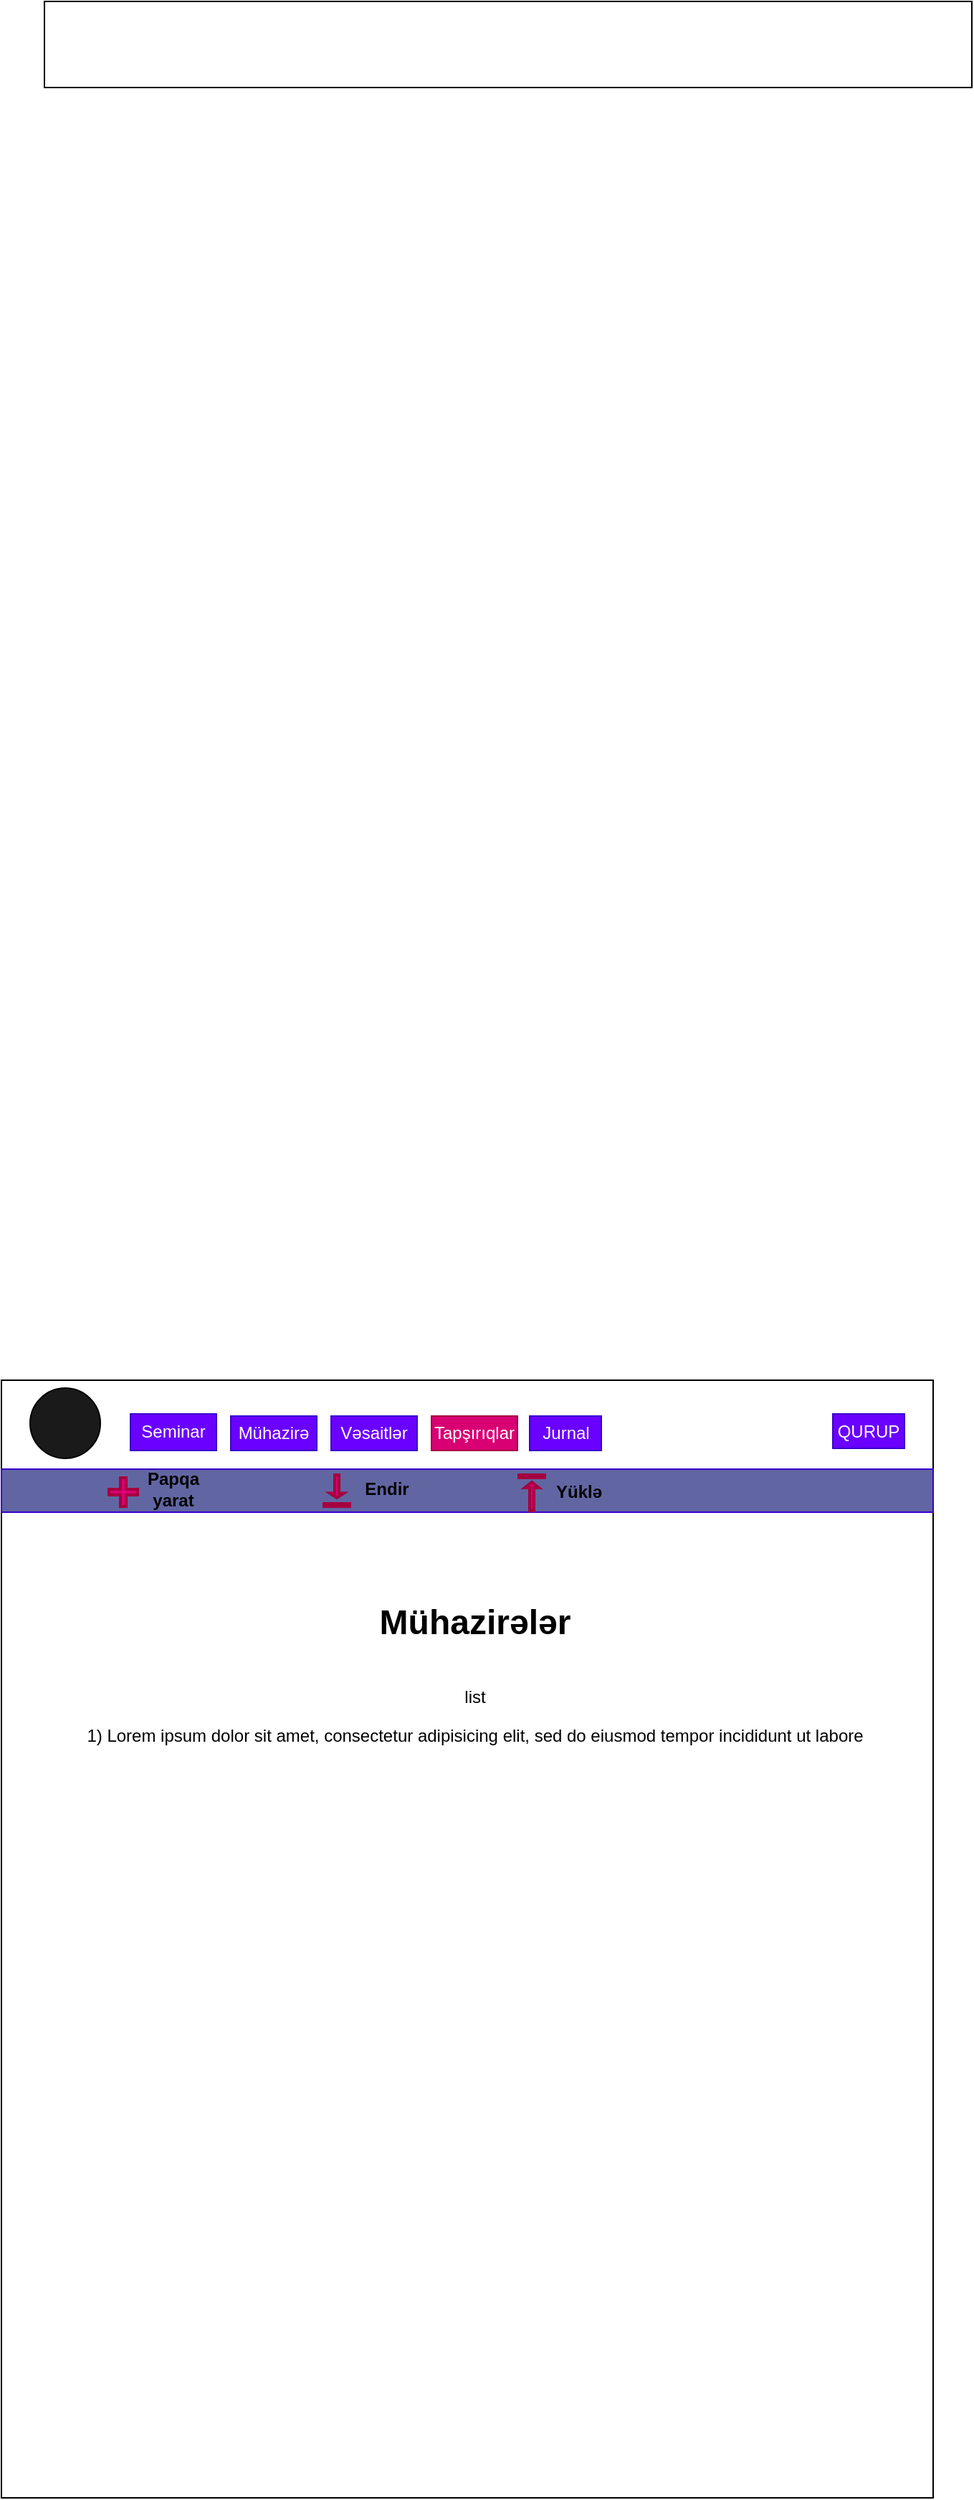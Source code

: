 <mxfile version="13.1.3">
    <diagram id="6hGFLwfOUW9BJ-s0fimq" name="Page-1">
        <mxGraphModel dx="2341" dy="2696" grid="1" gridSize="10" guides="1" tooltips="1" connect="1" arrows="1" fold="1" page="1" pageScale="1" pageWidth="827" pageHeight="1169" math="0" shadow="0">
            <root>
                <mxCell id="0"/>
                <mxCell id="1" parent="0"/>
                <mxCell id="4" value="Help" style="text;html=1;align=center;verticalAlign=middle;whiteSpace=wrap;rounded=0;fontColor=#FFFFFF;" parent="1" vertex="1">
                    <mxGeometry x="-380" y="-1154" width="60" height="30" as="geometry"/>
                </mxCell>
                <mxCell id="8" value="" style="rounded=0;whiteSpace=wrap;html=1;" parent="1" vertex="1">
                    <mxGeometry x="-830" y="-1169" width="650" height="779" as="geometry"/>
                </mxCell>
                <mxCell id="2" value="" style="rounded=0;whiteSpace=wrap;html=1;" parent="1" vertex="1">
                    <mxGeometry x="-800" y="-2130" width="647" height="60" as="geometry"/>
                </mxCell>
                <mxCell id="3" value="" style="ellipse;whiteSpace=wrap;html=1;aspect=fixed;fillColor=#1A1A1A;" parent="1" vertex="1">
                    <mxGeometry x="-810" y="-1163.5" width="49" height="49" as="geometry"/>
                </mxCell>
                <mxCell id="17" value="Seminar" style="text;html=1;strokeColor=#3700CC;fillColor=#6a00ff;align=center;verticalAlign=middle;whiteSpace=wrap;rounded=0;fontColor=#ffffff;" parent="1" vertex="1">
                    <mxGeometry x="-740" y="-1145.5" width="60" height="25.5" as="geometry"/>
                </mxCell>
                <mxCell id="18" value="Mühazirə" style="text;html=1;strokeColor=#3700CC;fillColor=#6a00ff;align=center;verticalAlign=middle;whiteSpace=wrap;rounded=0;fontColor=#ffffff;" parent="1" vertex="1">
                    <mxGeometry x="-670" y="-1144" width="60" height="24" as="geometry"/>
                </mxCell>
                <mxCell id="19" value="Vəsaitlər" style="text;html=1;strokeColor=#3700CC;fillColor=#6a00ff;align=center;verticalAlign=middle;whiteSpace=wrap;rounded=0;fontColor=#ffffff;" parent="1" vertex="1">
                    <mxGeometry x="-600" y="-1144" width="60" height="24" as="geometry"/>
                </mxCell>
                <mxCell id="40" value="Tapşırıqlar" style="text;html=1;strokeColor=#A50040;fillColor=#d80073;align=center;verticalAlign=middle;whiteSpace=wrap;rounded=0;fontColor=#ffffff;" parent="1" vertex="1">
                    <mxGeometry x="-530" y="-1144" width="60" height="24" as="geometry"/>
                </mxCell>
                <mxCell id="41" value="Jurnal" style="text;html=1;strokeColor=#3700CC;fillColor=#6a00ff;align=center;verticalAlign=middle;whiteSpace=wrap;rounded=0;fontColor=#ffffff;" parent="1" vertex="1">
                    <mxGeometry x="-461.5" y="-1144" width="50" height="24" as="geometry"/>
                </mxCell>
                <mxCell id="44" value="QURUP" style="text;html=1;strokeColor=#3700CC;fillColor=#6a00ff;align=center;verticalAlign=middle;whiteSpace=wrap;rounded=0;fontColor=#ffffff;" parent="1" vertex="1">
                    <mxGeometry x="-250" y="-1145.5" width="50" height="24" as="geometry"/>
                </mxCell>
                <mxCell id="60" value="" style="rounded=0;whiteSpace=wrap;html=1;align=center;fillColor=#6166A2;strokeColor=#3700CC;fontColor=#ffffff;" vertex="1" parent="1">
                    <mxGeometry x="-830" y="-1107" width="650" height="30" as="geometry"/>
                </mxCell>
                <mxCell id="72" value="&lt;b&gt;Endir&lt;/b&gt;" style="text;html=1;strokeColor=none;fillColor=none;align=center;verticalAlign=middle;whiteSpace=wrap;rounded=0;" vertex="1" parent="1">
                    <mxGeometry x="-581" y="-1103" width="40" height="20" as="geometry"/>
                </mxCell>
                <mxCell id="73" value="Papqa yarat" style="text;html=1;strokeColor=none;fillColor=none;align=center;verticalAlign=middle;whiteSpace=wrap;rounded=0;fontStyle=1" vertex="1" parent="1">
                    <mxGeometry x="-735" y="-1103" width="50" height="20" as="geometry"/>
                </mxCell>
                <mxCell id="75" value="" style="shape=singleArrow;direction=south;whiteSpace=wrap;html=1;strokeWidth=2;fillColor=#d80073;align=center;strokeColor=#A50040;fontColor=#ffffff;" vertex="1" parent="1">
                    <mxGeometry x="-601" y="-1103" width="10" height="16" as="geometry"/>
                </mxCell>
                <mxCell id="76" value="" style="shape=cross;whiteSpace=wrap;html=1;strokeWidth=2;fillColor=#d80073;align=center;strokeColor=#A50040;fontColor=#ffffff;" vertex="1" parent="1">
                    <mxGeometry x="-755" y="-1101" width="20" height="20" as="geometry"/>
                </mxCell>
                <mxCell id="80" value="" style="line;strokeWidth=4;html=1;perimeter=backbonePerimeter;points=[];outlineConnect=0;fillColor=#d80073;align=center;strokeColor=#A50040;fontColor=#ffffff;" vertex="1" parent="1">
                    <mxGeometry x="-606" y="-1087" width="20" height="10" as="geometry"/>
                </mxCell>
                <mxCell id="81" value="" style="line;strokeWidth=4;html=1;perimeter=backbonePerimeter;points=[];outlineConnect=0;fillColor=#d80073;align=center;strokeColor=#A50040;fontColor=#ffffff;" vertex="1" parent="1">
                    <mxGeometry x="-470" y="-1107" width="20" height="10" as="geometry"/>
                </mxCell>
                <mxCell id="82" value="" style="shape=singleArrow;direction=north;whiteSpace=wrap;html=1;strokeWidth=2;fillColor=#d80073;align=center;strokeColor=#A50040;fontColor=#ffffff;" vertex="1" parent="1">
                    <mxGeometry x="-465" y="-1098" width="10" height="20" as="geometry"/>
                </mxCell>
                <mxCell id="84" value="&lt;b&gt;Yüklə&lt;/b&gt;" style="text;html=1;strokeColor=none;fillColor=none;align=center;verticalAlign=middle;whiteSpace=wrap;rounded=0;" vertex="1" parent="1">
                    <mxGeometry x="-447" y="-1101" width="40" height="20" as="geometry"/>
                </mxCell>
                <mxCell id="90" value="&lt;h1&gt;Mühazirələr&lt;/h1&gt;&lt;div&gt;&lt;br&gt;&lt;/div&gt;&lt;div&gt;list&lt;/div&gt;&lt;p&gt;1) Lorem ipsum dolor sit amet, consectetur adipisicing elit, sed do eiusmod tempor incididunt ut labore&lt;/p&gt;" style="text;html=1;strokeColor=none;fillColor=none;spacing=5;spacingTop=-20;whiteSpace=wrap;overflow=hidden;rounded=0;align=center;" vertex="1" parent="1">
                    <mxGeometry x="-795.5" y="-1020" width="591" height="120" as="geometry"/>
                </mxCell>
            </root>
        </mxGraphModel>
    </diagram>
</mxfile>
